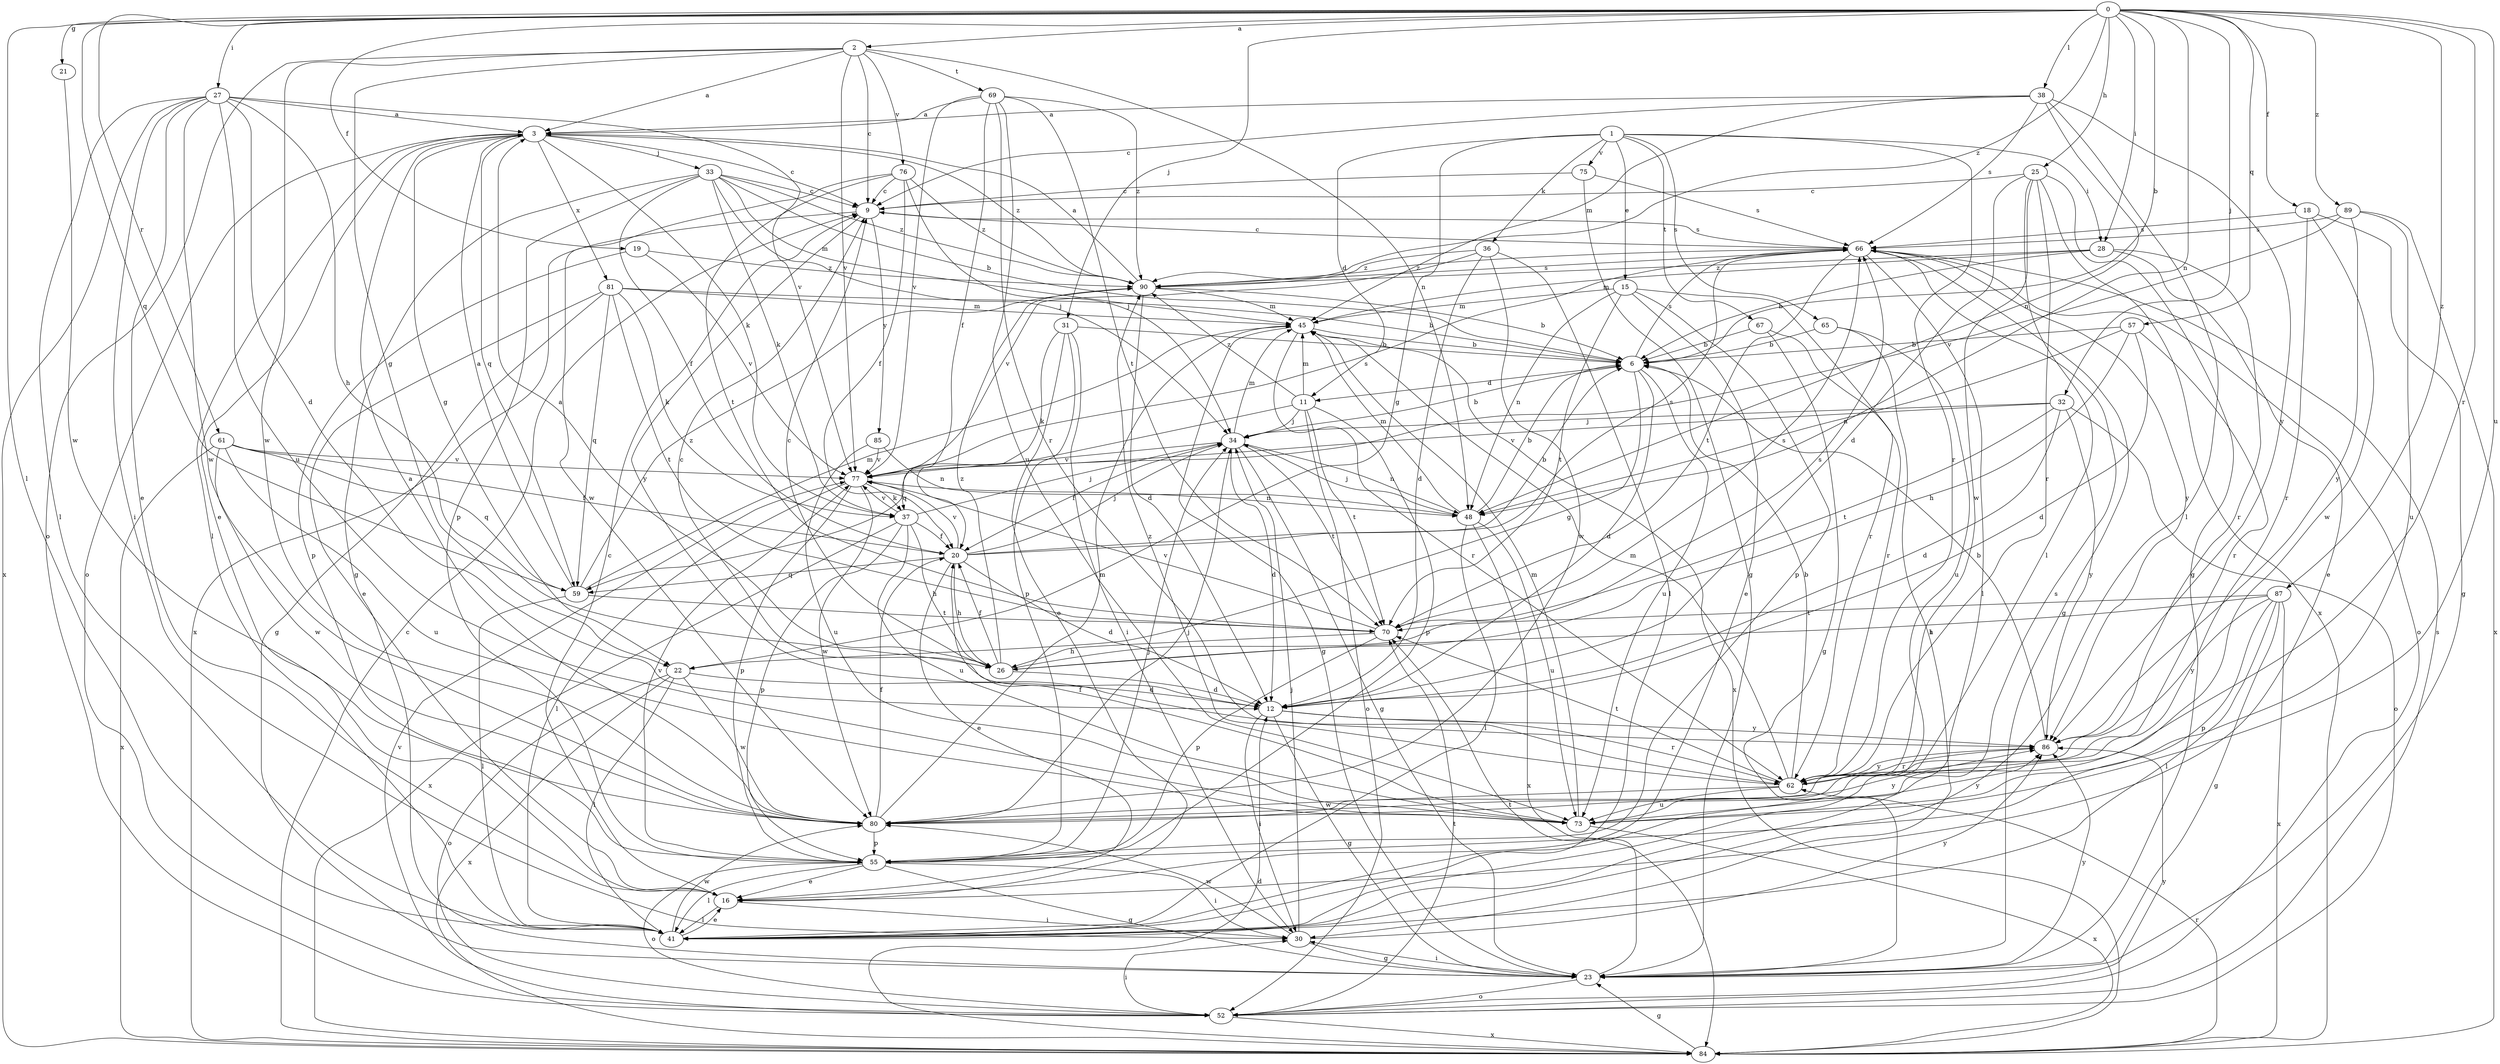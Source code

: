 strict digraph  {
0;
1;
2;
3;
6;
9;
11;
12;
15;
16;
18;
19;
20;
21;
22;
23;
25;
26;
27;
28;
30;
31;
32;
33;
34;
36;
37;
38;
41;
45;
48;
52;
55;
57;
59;
61;
62;
65;
66;
67;
69;
70;
73;
75;
76;
77;
80;
81;
84;
85;
86;
87;
89;
90;
0 -> 2  [label=a];
0 -> 6  [label=b];
0 -> 18  [label=f];
0 -> 19  [label=f];
0 -> 21  [label=g];
0 -> 25  [label=h];
0 -> 27  [label=i];
0 -> 28  [label=i];
0 -> 31  [label=j];
0 -> 32  [label=j];
0 -> 38  [label=l];
0 -> 41  [label=l];
0 -> 48  [label=n];
0 -> 57  [label=q];
0 -> 59  [label=q];
0 -> 61  [label=r];
0 -> 62  [label=r];
0 -> 73  [label=u];
0 -> 87  [label=z];
0 -> 89  [label=z];
0 -> 90  [label=z];
1 -> 11  [label=d];
1 -> 15  [label=e];
1 -> 22  [label=g];
1 -> 28  [label=i];
1 -> 36  [label=k];
1 -> 62  [label=r];
1 -> 65  [label=s];
1 -> 67  [label=t];
1 -> 75  [label=v];
2 -> 3  [label=a];
2 -> 9  [label=c];
2 -> 22  [label=g];
2 -> 48  [label=n];
2 -> 52  [label=o];
2 -> 69  [label=t];
2 -> 76  [label=v];
2 -> 77  [label=v];
2 -> 80  [label=w];
3 -> 9  [label=c];
3 -> 16  [label=e];
3 -> 22  [label=g];
3 -> 33  [label=j];
3 -> 37  [label=k];
3 -> 41  [label=l];
3 -> 52  [label=o];
3 -> 59  [label=q];
3 -> 81  [label=x];
3 -> 90  [label=z];
6 -> 11  [label=d];
6 -> 12  [label=d];
6 -> 22  [label=g];
6 -> 66  [label=s];
6 -> 73  [label=u];
9 -> 66  [label=s];
9 -> 84  [label=x];
9 -> 85  [label=y];
9 -> 86  [label=y];
11 -> 34  [label=j];
11 -> 45  [label=m];
11 -> 52  [label=o];
11 -> 55  [label=p];
11 -> 59  [label=q];
11 -> 70  [label=t];
11 -> 90  [label=z];
12 -> 9  [label=c];
12 -> 23  [label=g];
12 -> 30  [label=i];
12 -> 62  [label=r];
12 -> 86  [label=y];
15 -> 16  [label=e];
15 -> 45  [label=m];
15 -> 48  [label=n];
15 -> 55  [label=p];
15 -> 62  [label=r];
15 -> 70  [label=t];
16 -> 9  [label=c];
16 -> 30  [label=i];
16 -> 41  [label=l];
18 -> 23  [label=g];
18 -> 62  [label=r];
18 -> 66  [label=s];
18 -> 80  [label=w];
19 -> 55  [label=p];
19 -> 77  [label=v];
19 -> 90  [label=z];
20 -> 6  [label=b];
20 -> 12  [label=d];
20 -> 16  [label=e];
20 -> 26  [label=h];
20 -> 34  [label=j];
20 -> 59  [label=q];
20 -> 66  [label=s];
20 -> 77  [label=v];
21 -> 80  [label=w];
22 -> 12  [label=d];
22 -> 41  [label=l];
22 -> 52  [label=o];
22 -> 80  [label=w];
22 -> 84  [label=x];
23 -> 30  [label=i];
23 -> 52  [label=o];
23 -> 70  [label=t];
23 -> 86  [label=y];
25 -> 9  [label=c];
25 -> 12  [label=d];
25 -> 23  [label=g];
25 -> 41  [label=l];
25 -> 62  [label=r];
25 -> 80  [label=w];
25 -> 84  [label=x];
26 -> 3  [label=a];
26 -> 9  [label=c];
26 -> 12  [label=d];
26 -> 20  [label=f];
26 -> 66  [label=s];
26 -> 90  [label=z];
27 -> 3  [label=a];
27 -> 12  [label=d];
27 -> 16  [label=e];
27 -> 26  [label=h];
27 -> 30  [label=i];
27 -> 41  [label=l];
27 -> 73  [label=u];
27 -> 77  [label=v];
27 -> 80  [label=w];
27 -> 84  [label=x];
28 -> 6  [label=b];
28 -> 16  [label=e];
28 -> 45  [label=m];
28 -> 62  [label=r];
28 -> 90  [label=z];
30 -> 23  [label=g];
30 -> 34  [label=j];
30 -> 80  [label=w];
30 -> 86  [label=y];
31 -> 6  [label=b];
31 -> 16  [label=e];
31 -> 30  [label=i];
31 -> 37  [label=k];
31 -> 55  [label=p];
32 -> 12  [label=d];
32 -> 34  [label=j];
32 -> 52  [label=o];
32 -> 70  [label=t];
32 -> 77  [label=v];
32 -> 86  [label=y];
33 -> 6  [label=b];
33 -> 9  [label=c];
33 -> 20  [label=f];
33 -> 23  [label=g];
33 -> 34  [label=j];
33 -> 37  [label=k];
33 -> 45  [label=m];
33 -> 55  [label=p];
33 -> 90  [label=z];
34 -> 6  [label=b];
34 -> 12  [label=d];
34 -> 20  [label=f];
34 -> 23  [label=g];
34 -> 45  [label=m];
34 -> 48  [label=n];
34 -> 70  [label=t];
34 -> 77  [label=v];
36 -> 12  [label=d];
36 -> 41  [label=l];
36 -> 77  [label=v];
36 -> 80  [label=w];
36 -> 90  [label=z];
37 -> 20  [label=f];
37 -> 26  [label=h];
37 -> 34  [label=j];
37 -> 55  [label=p];
37 -> 73  [label=u];
37 -> 77  [label=v];
37 -> 84  [label=x];
38 -> 3  [label=a];
38 -> 9  [label=c];
38 -> 41  [label=l];
38 -> 45  [label=m];
38 -> 48  [label=n];
38 -> 66  [label=s];
38 -> 86  [label=y];
41 -> 16  [label=e];
41 -> 66  [label=s];
41 -> 80  [label=w];
45 -> 6  [label=b];
45 -> 23  [label=g];
45 -> 62  [label=r];
45 -> 84  [label=x];
48 -> 6  [label=b];
48 -> 34  [label=j];
48 -> 41  [label=l];
48 -> 45  [label=m];
48 -> 73  [label=u];
48 -> 84  [label=x];
52 -> 30  [label=i];
52 -> 66  [label=s];
52 -> 70  [label=t];
52 -> 77  [label=v];
52 -> 84  [label=x];
52 -> 86  [label=y];
55 -> 16  [label=e];
55 -> 23  [label=g];
55 -> 30  [label=i];
55 -> 34  [label=j];
55 -> 41  [label=l];
55 -> 52  [label=o];
55 -> 77  [label=v];
57 -> 6  [label=b];
57 -> 12  [label=d];
57 -> 26  [label=h];
57 -> 48  [label=n];
57 -> 62  [label=r];
59 -> 3  [label=a];
59 -> 41  [label=l];
59 -> 45  [label=m];
59 -> 70  [label=t];
59 -> 90  [label=z];
61 -> 20  [label=f];
61 -> 59  [label=q];
61 -> 73  [label=u];
61 -> 77  [label=v];
61 -> 80  [label=w];
61 -> 84  [label=x];
62 -> 6  [label=b];
62 -> 45  [label=m];
62 -> 70  [label=t];
62 -> 73  [label=u];
62 -> 80  [label=w];
62 -> 86  [label=y];
62 -> 90  [label=z];
65 -> 6  [label=b];
65 -> 30  [label=i];
65 -> 73  [label=u];
66 -> 9  [label=c];
66 -> 23  [label=g];
66 -> 41  [label=l];
66 -> 52  [label=o];
66 -> 70  [label=t];
66 -> 86  [label=y];
66 -> 90  [label=z];
67 -> 6  [label=b];
67 -> 23  [label=g];
67 -> 62  [label=r];
69 -> 3  [label=a];
69 -> 20  [label=f];
69 -> 62  [label=r];
69 -> 70  [label=t];
69 -> 73  [label=u];
69 -> 77  [label=v];
69 -> 90  [label=z];
70 -> 26  [label=h];
70 -> 55  [label=p];
70 -> 66  [label=s];
70 -> 77  [label=v];
73 -> 20  [label=f];
73 -> 45  [label=m];
73 -> 84  [label=x];
73 -> 86  [label=y];
75 -> 9  [label=c];
75 -> 23  [label=g];
75 -> 66  [label=s];
76 -> 9  [label=c];
76 -> 20  [label=f];
76 -> 34  [label=j];
76 -> 70  [label=t];
76 -> 80  [label=w];
76 -> 90  [label=z];
77 -> 37  [label=k];
77 -> 41  [label=l];
77 -> 48  [label=n];
77 -> 55  [label=p];
77 -> 66  [label=s];
77 -> 80  [label=w];
80 -> 3  [label=a];
80 -> 20  [label=f];
80 -> 34  [label=j];
80 -> 45  [label=m];
80 -> 55  [label=p];
80 -> 86  [label=y];
81 -> 6  [label=b];
81 -> 16  [label=e];
81 -> 23  [label=g];
81 -> 37  [label=k];
81 -> 45  [label=m];
81 -> 59  [label=q];
81 -> 70  [label=t];
84 -> 9  [label=c];
84 -> 12  [label=d];
84 -> 23  [label=g];
84 -> 62  [label=r];
85 -> 48  [label=n];
85 -> 73  [label=u];
85 -> 77  [label=v];
86 -> 6  [label=b];
86 -> 62  [label=r];
87 -> 23  [label=g];
87 -> 26  [label=h];
87 -> 41  [label=l];
87 -> 55  [label=p];
87 -> 70  [label=t];
87 -> 84  [label=x];
87 -> 86  [label=y];
89 -> 66  [label=s];
89 -> 73  [label=u];
89 -> 77  [label=v];
89 -> 84  [label=x];
89 -> 86  [label=y];
90 -> 3  [label=a];
90 -> 6  [label=b];
90 -> 12  [label=d];
90 -> 45  [label=m];
90 -> 66  [label=s];
}
